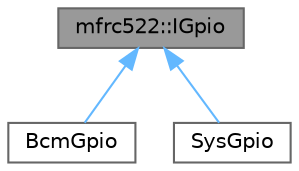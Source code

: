 digraph "mfrc522::IGpio"
{
 // LATEX_PDF_SIZE
  bgcolor="transparent";
  edge [fontname=Helvetica,fontsize=10,labelfontname=Helvetica,labelfontsize=10];
  node [fontname=Helvetica,fontsize=10,shape=box,height=0.2,width=0.4];
  Node1 [label="mfrc522::IGpio",height=0.2,width=0.4,color="gray40", fillcolor="grey60", style="filled", fontcolor="black",tooltip=" "];
  Node1 -> Node2 [dir="back",color="steelblue1",style="solid"];
  Node2 [label="BcmGpio",height=0.2,width=0.4,color="gray40", fillcolor="white", style="filled",URL="$class_bcm_gpio.html",tooltip=" "];
  Node1 -> Node3 [dir="back",color="steelblue1",style="solid"];
  Node3 [label="SysGpio",height=0.2,width=0.4,color="gray40", fillcolor="white", style="filled",URL="$class_sys_gpio.html",tooltip=" "];
}
